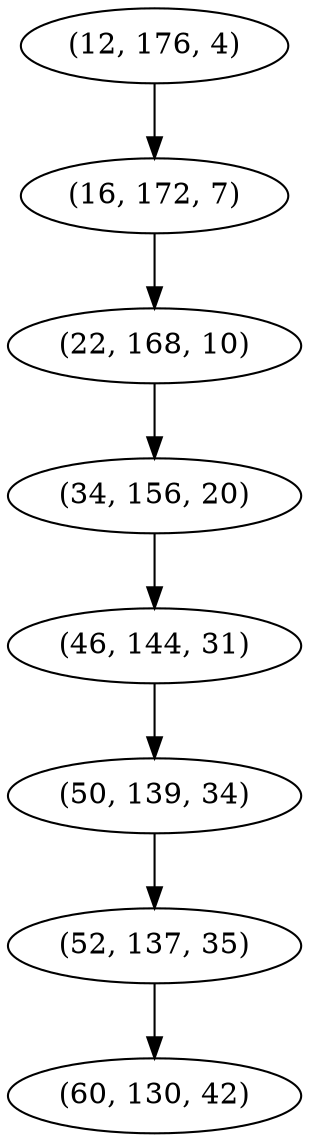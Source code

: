 digraph tree {
    "(12, 176, 4)";
    "(16, 172, 7)";
    "(22, 168, 10)";
    "(34, 156, 20)";
    "(46, 144, 31)";
    "(50, 139, 34)";
    "(52, 137, 35)";
    "(60, 130, 42)";
    "(12, 176, 4)" -> "(16, 172, 7)";
    "(16, 172, 7)" -> "(22, 168, 10)";
    "(22, 168, 10)" -> "(34, 156, 20)";
    "(34, 156, 20)" -> "(46, 144, 31)";
    "(46, 144, 31)" -> "(50, 139, 34)";
    "(50, 139, 34)" -> "(52, 137, 35)";
    "(52, 137, 35)" -> "(60, 130, 42)";
}
